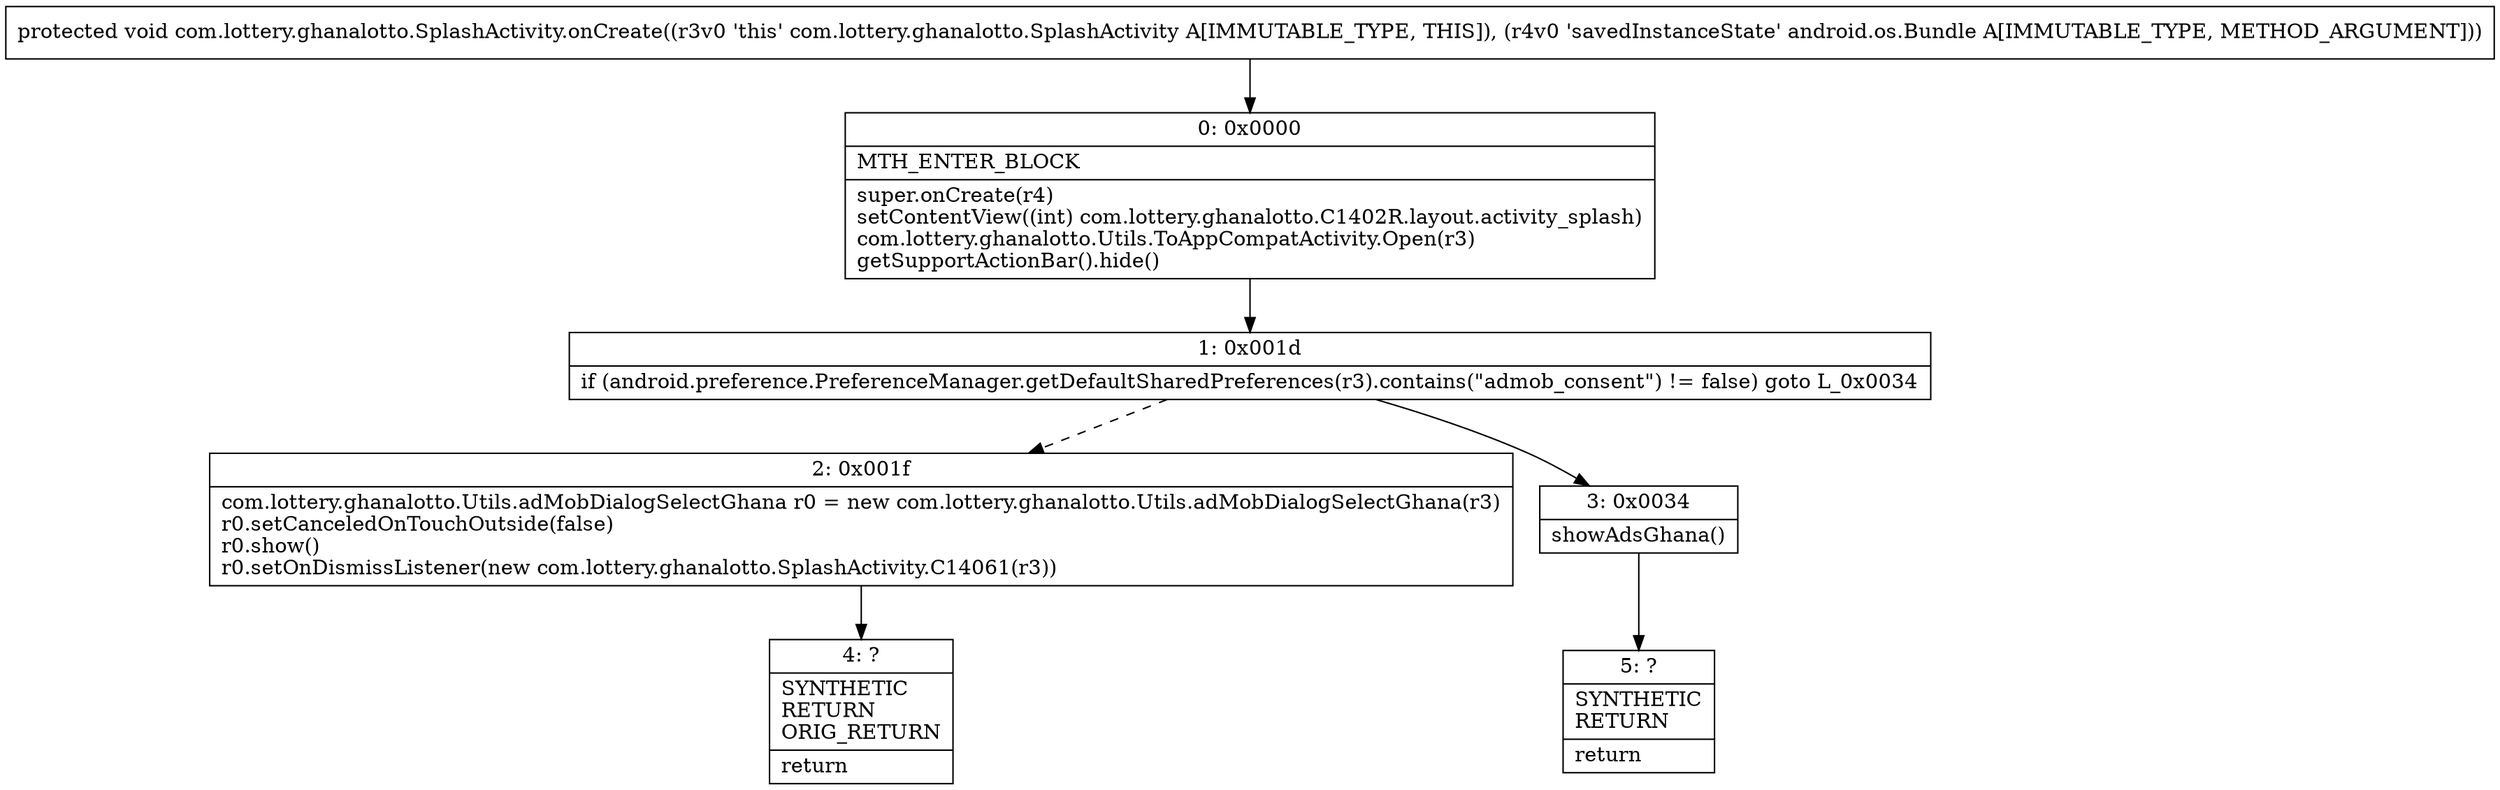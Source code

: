 digraph "CFG forcom.lottery.ghanalotto.SplashActivity.onCreate(Landroid\/os\/Bundle;)V" {
Node_0 [shape=record,label="{0\:\ 0x0000|MTH_ENTER_BLOCK\l|super.onCreate(r4)\lsetContentView((int) com.lottery.ghanalotto.C1402R.layout.activity_splash)\lcom.lottery.ghanalotto.Utils.ToAppCompatActivity.Open(r3)\lgetSupportActionBar().hide()\l}"];
Node_1 [shape=record,label="{1\:\ 0x001d|if (android.preference.PreferenceManager.getDefaultSharedPreferences(r3).contains(\"admob_consent\") != false) goto L_0x0034\l}"];
Node_2 [shape=record,label="{2\:\ 0x001f|com.lottery.ghanalotto.Utils.adMobDialogSelectGhana r0 = new com.lottery.ghanalotto.Utils.adMobDialogSelectGhana(r3)\lr0.setCanceledOnTouchOutside(false)\lr0.show()\lr0.setOnDismissListener(new com.lottery.ghanalotto.SplashActivity.C14061(r3))\l}"];
Node_3 [shape=record,label="{3\:\ 0x0034|showAdsGhana()\l}"];
Node_4 [shape=record,label="{4\:\ ?|SYNTHETIC\lRETURN\lORIG_RETURN\l|return\l}"];
Node_5 [shape=record,label="{5\:\ ?|SYNTHETIC\lRETURN\l|return\l}"];
MethodNode[shape=record,label="{protected void com.lottery.ghanalotto.SplashActivity.onCreate((r3v0 'this' com.lottery.ghanalotto.SplashActivity A[IMMUTABLE_TYPE, THIS]), (r4v0 'savedInstanceState' android.os.Bundle A[IMMUTABLE_TYPE, METHOD_ARGUMENT])) }"];
MethodNode -> Node_0;
Node_0 -> Node_1;
Node_1 -> Node_2[style=dashed];
Node_1 -> Node_3;
Node_2 -> Node_4;
Node_3 -> Node_5;
}

